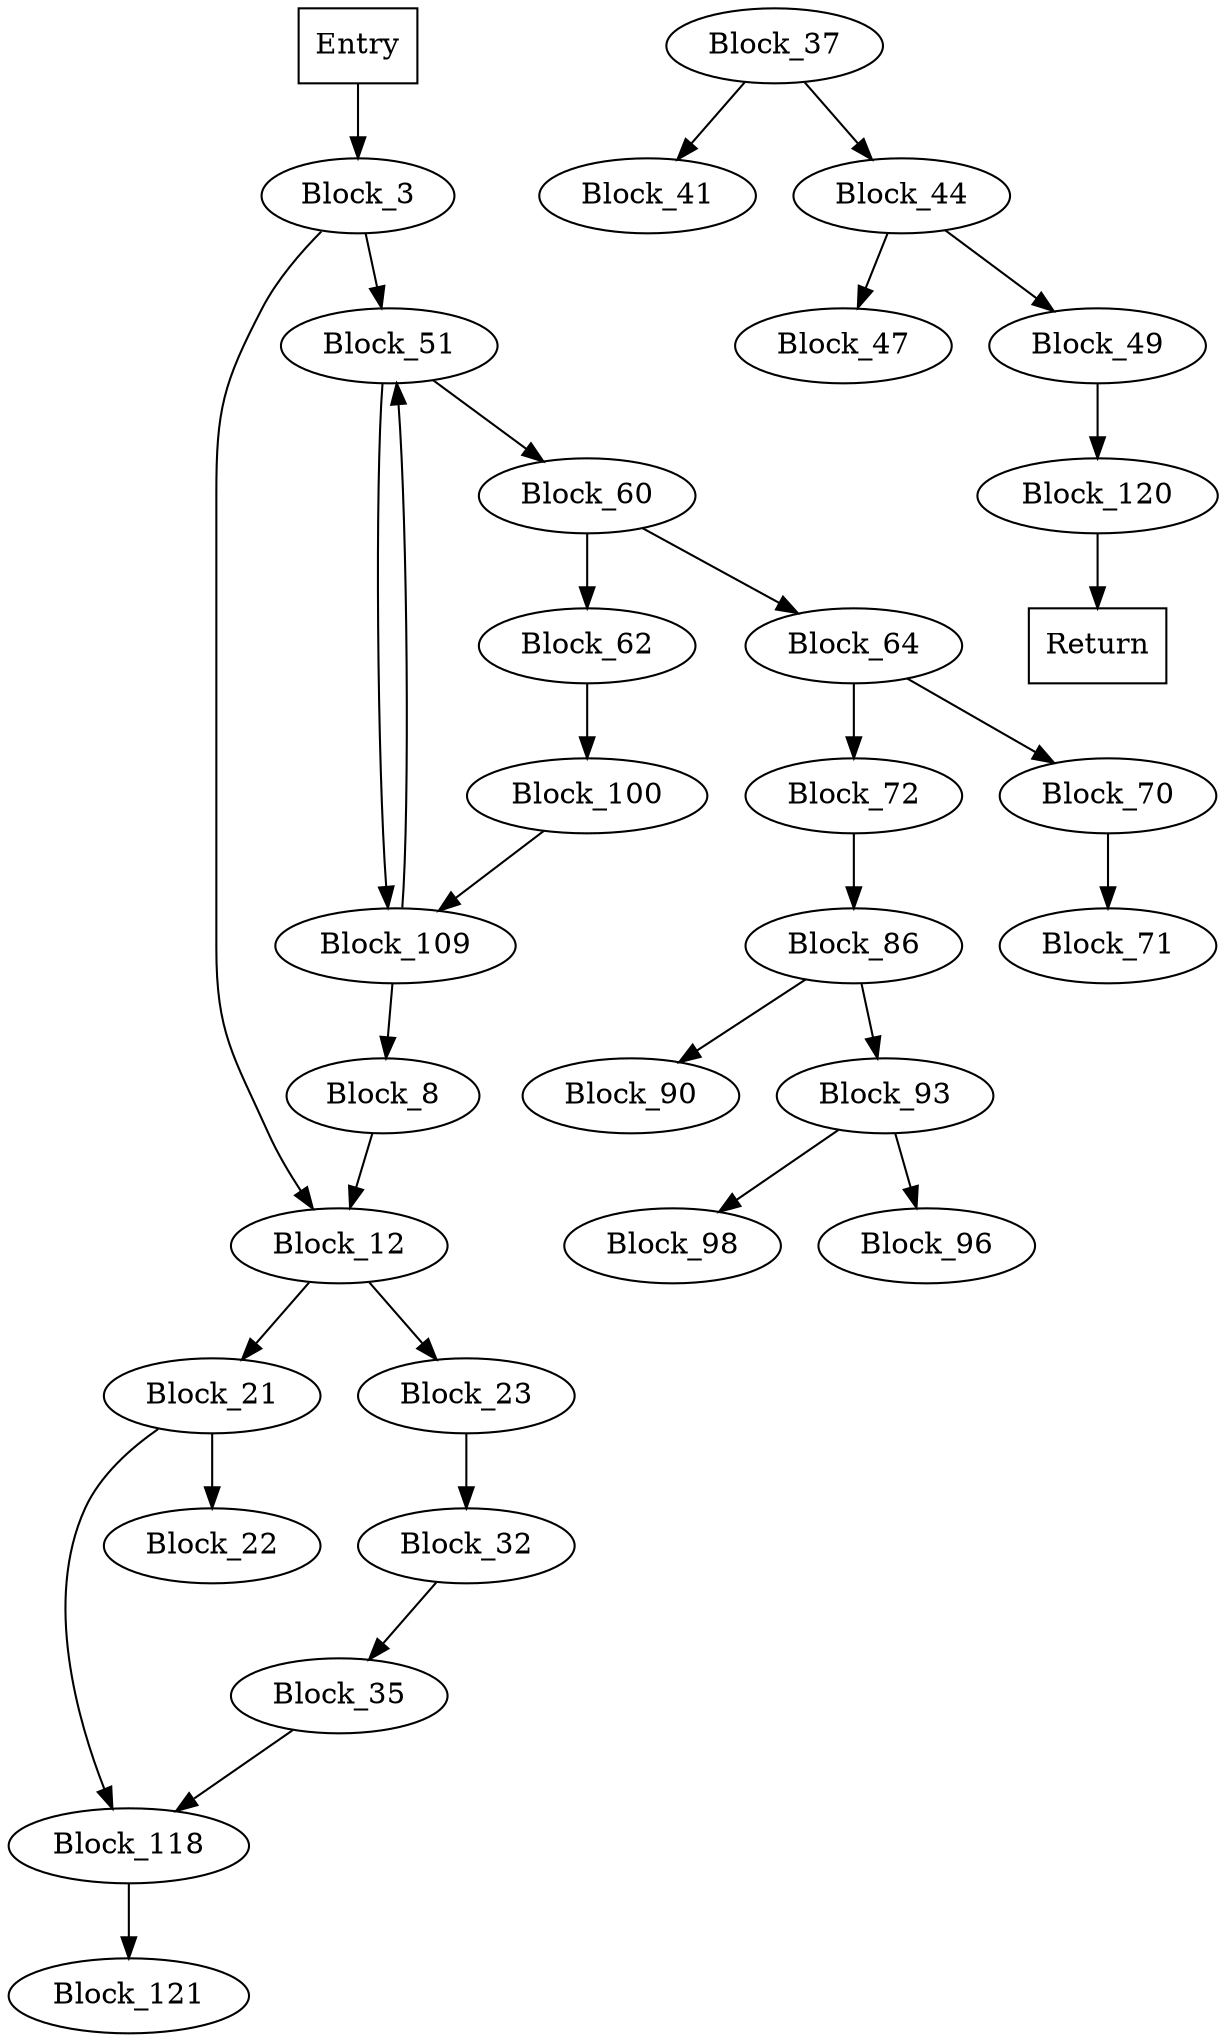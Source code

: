 digraph CFG {
    rankdir=TB;

    // Nodes
    "Entry" -> "Block_3";
    "Block_3" -> "Block_12";
    "Block_3" -> "Block_51";
    "Block_12" -> "Block_21";
    "Block_12" -> "Block_23";
    "Block_51" -> "Block_60";
    "Block_51" -> "Block_109";
    "Block_21" -> "Block_22";
    "Block_23" -> "Block_32";
    "Block_32" -> "Block_35";
    "Block_37" -> "Block_41";
    "Block_37" -> "Block_44";
    "Block_44" -> "Block_47";
    "Block_44" -> "Block_49";
    "Block_49" -> "Block_120";
    "Block_60" -> "Block_62";
    "Block_60" -> "Block_64";
    "Block_62" -> "Block_100";
    "Block_64" -> "Block_70";
    "Block_64" -> "Block_72";
    "Block_70" -> "Block_71";
    "Block_72" -> "Block_86";
    "Block_86" -> "Block_90";
    "Block_86" -> "Block_93";
    "Block_93" -> "Block_96";
    "Block_93" -> "Block_98";
    "Block_100" -> "Block_109";
    "Block_109" -> "Block_8";
    "Block_109" -> "Block_51";
    "Block_8" -> "Block_12";
    "Block_35" -> "Block_118";
    "Block_21" -> "Block_118";
    "Block_118" -> "Block_121";
    "Block_120" -> "Return";

    // Entry point
    Entry [shape=rect, label="Entry"];
    Block_3 [label="Block_3"];
    Block_12 [label="Block_12"];
    Block_21 [label="Block_21"];
    Block_22 [label="Block_22"];
    Block_23 [label="Block_23"];
    Block_32 [label="Block_32"];
    Block_35 [label="Block_35"];
    Block_37 [label="Block_37"];
    Block_41 [label="Block_41"];
    Block_44 [label="Block_44"];
    Block_47 [label="Block_47"];
    Block_49 [label="Block_49"];
    Block_51 [label="Block_51"];
    Block_60 [label="Block_60"];
    Block_62 [label="Block_62"];
    Block_64 [label="Block_64"];
    Block_70 [label="Block_70"];
    Block_71 [label="Block_71"];
    Block_72 [label="Block_72"];
    Block_86 [label="Block_86"];
    Block_90 [label="Block_90"];
    Block_93 [label="Block_93"];
    Block_96 [label="Block_96"];
    Block_98 [label="Block_98"];
    Block_100 [label="Block_100"];
    Block_109 [label="Block_109"];
    Block_8 [label="Block_8"];
    Block_118 [label="Block_118"];
    Block_120 [label="Block_120"];
    Return [label="Return", shape=rect];
}